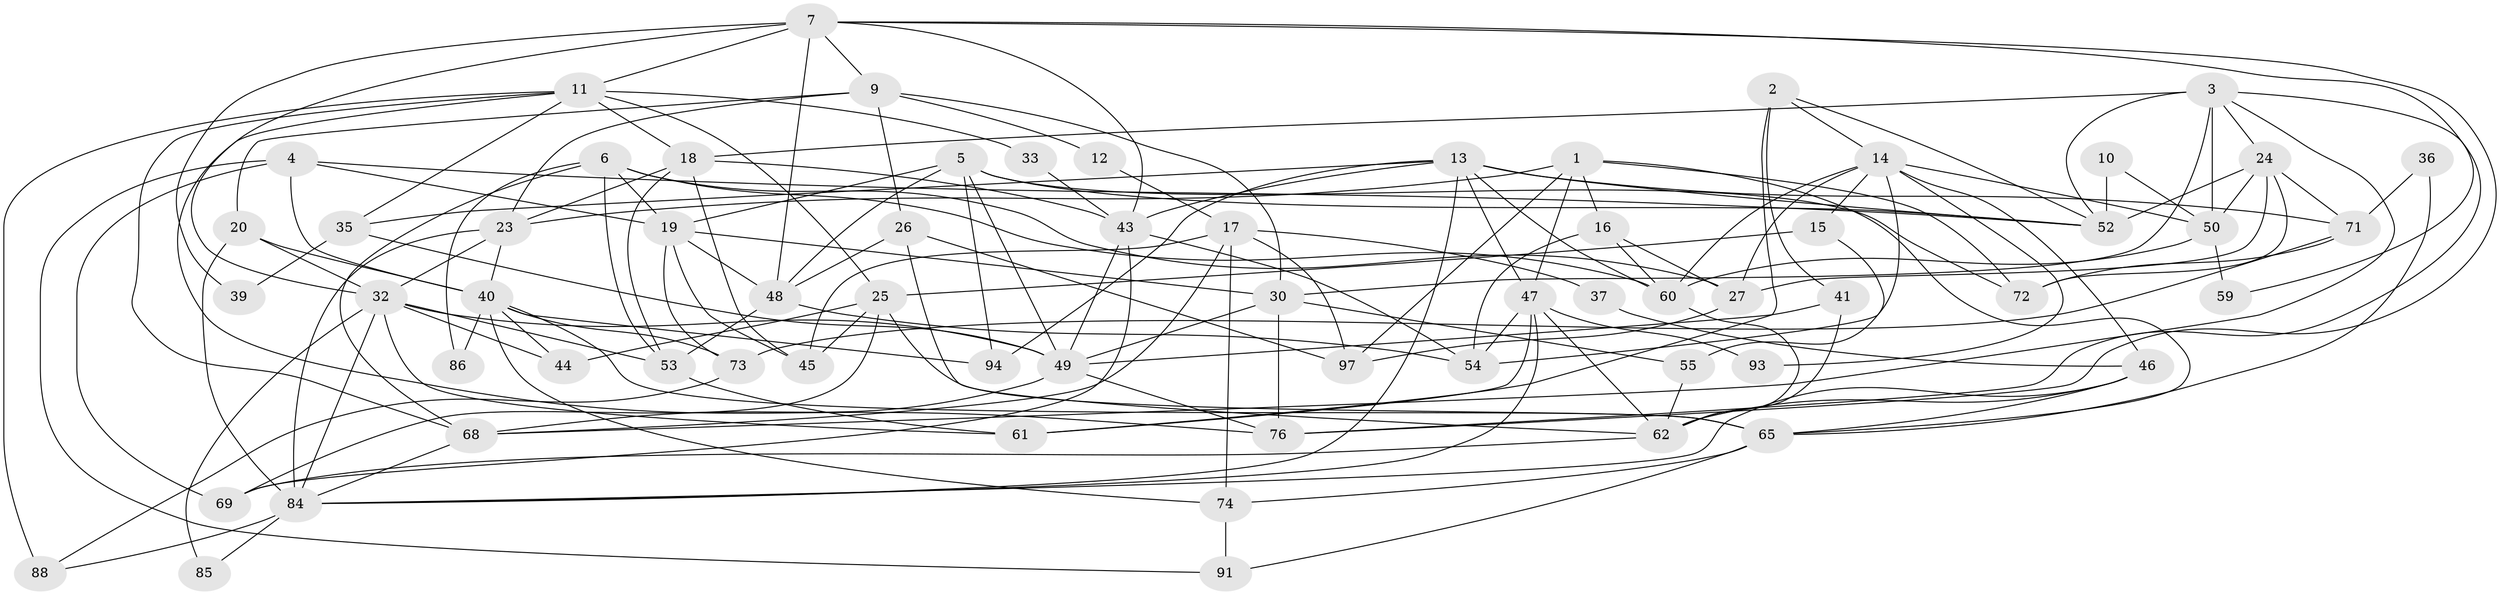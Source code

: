 // Generated by graph-tools (version 1.1) at 2025/52/02/27/25 19:52:08]
// undirected, 65 vertices, 162 edges
graph export_dot {
graph [start="1"]
  node [color=gray90,style=filled];
  1 [super="+38"];
  2 [super="+63"];
  3 [super="+82"];
  4 [super="+90"];
  5 [super="+34"];
  6 [super="+8"];
  7 [super="+28"];
  9 [super="+75"];
  10;
  11 [super="+22"];
  12;
  13 [super="+21"];
  14 [super="+29"];
  15;
  16;
  17 [super="+67"];
  18 [super="+42"];
  19 [super="+31"];
  20;
  23 [super="+66"];
  24 [super="+57"];
  25 [super="+100"];
  26;
  27 [super="+56"];
  30 [super="+64"];
  32 [super="+101"];
  33;
  35 [super="+77"];
  36;
  37;
  39;
  40 [super="+79"];
  41;
  43 [super="+83"];
  44;
  45;
  46 [super="+51"];
  47 [super="+98"];
  48 [super="+99"];
  49 [super="+92"];
  50;
  52 [super="+95"];
  53;
  54 [super="+58"];
  55 [super="+70"];
  59;
  60 [super="+87"];
  61;
  62 [super="+89"];
  65;
  68 [super="+102"];
  69;
  71 [super="+78"];
  72;
  73;
  74 [super="+81"];
  76 [super="+80"];
  84 [super="+96"];
  85;
  86;
  88;
  91;
  93;
  94;
  97;
  1 -- 23;
  1 -- 16;
  1 -- 72;
  1 -- 65;
  1 -- 97;
  1 -- 47;
  2 -- 61;
  2 -- 41;
  2 -- 52;
  2 -- 14;
  3 -- 52;
  3 -- 50;
  3 -- 18;
  3 -- 68;
  3 -- 30;
  3 -- 76;
  3 -- 24;
  4 -- 52;
  4 -- 40;
  4 -- 91;
  4 -- 19;
  4 -- 69;
  5 -- 72;
  5 -- 48;
  5 -- 52;
  5 -- 49;
  5 -- 19;
  5 -- 94;
  6 -- 86;
  6 -- 19;
  6 -- 53;
  6 -- 27;
  6 -- 60;
  6 -- 68;
  7 -- 11;
  7 -- 43;
  7 -- 48;
  7 -- 59;
  7 -- 39;
  7 -- 76;
  7 -- 9;
  7 -- 32;
  9 -- 20;
  9 -- 23;
  9 -- 26;
  9 -- 12;
  9 -- 30;
  10 -- 50;
  10 -- 52;
  11 -- 68;
  11 -- 18;
  11 -- 35;
  11 -- 88;
  11 -- 33;
  11 -- 76;
  11 -- 25;
  12 -- 17;
  13 -- 35;
  13 -- 71;
  13 -- 52;
  13 -- 84;
  13 -- 43;
  13 -- 94;
  13 -- 60;
  13 -- 47;
  14 -- 15;
  14 -- 60;
  14 -- 93;
  14 -- 50;
  14 -- 54;
  14 -- 46;
  14 -- 27;
  15 -- 25;
  15 -- 55;
  16 -- 27;
  16 -- 54;
  16 -- 60;
  17 -- 74;
  17 -- 68;
  17 -- 97;
  17 -- 37;
  17 -- 45;
  18 -- 53;
  18 -- 45;
  18 -- 23;
  18 -- 43;
  19 -- 48;
  19 -- 73;
  19 -- 45;
  19 -- 30;
  20 -- 32;
  20 -- 40;
  20 -- 84;
  23 -- 32;
  23 -- 40;
  23 -- 84;
  24 -- 52;
  24 -- 71;
  24 -- 50;
  24 -- 72;
  24 -- 27;
  25 -- 69;
  25 -- 65;
  25 -- 44;
  25 -- 45;
  26 -- 97;
  26 -- 48;
  26 -- 62;
  27 -- 97;
  30 -- 76;
  30 -- 49;
  30 -- 55;
  32 -- 53;
  32 -- 44;
  32 -- 49;
  32 -- 84;
  32 -- 85;
  32 -- 61;
  33 -- 43;
  35 -- 39;
  35 -- 49;
  36 -- 65;
  36 -- 71;
  37 -- 46;
  40 -- 44;
  40 -- 73;
  40 -- 74;
  40 -- 65;
  40 -- 86;
  40 -- 94;
  41 -- 49;
  41 -- 62;
  43 -- 69;
  43 -- 49;
  43 -- 54;
  46 -- 65;
  46 -- 84;
  46 -- 62;
  47 -- 93 [weight=2];
  47 -- 61;
  47 -- 54 [weight=2];
  47 -- 62;
  47 -- 84;
  48 -- 54;
  48 -- 53;
  49 -- 68;
  49 -- 76;
  50 -- 59;
  50 -- 60;
  53 -- 61;
  55 -- 62;
  60 -- 62;
  62 -- 69;
  65 -- 91;
  65 -- 74;
  68 -- 84;
  71 -- 73;
  71 -- 72;
  73 -- 88;
  74 -- 91;
  84 -- 88;
  84 -- 85;
}
